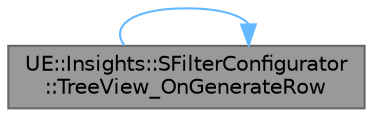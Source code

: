 digraph "UE::Insights::SFilterConfigurator::TreeView_OnGenerateRow"
{
 // INTERACTIVE_SVG=YES
 // LATEX_PDF_SIZE
  bgcolor="transparent";
  edge [fontname=Helvetica,fontsize=10,labelfontname=Helvetica,labelfontsize=10];
  node [fontname=Helvetica,fontsize=10,shape=box,height=0.2,width=0.4];
  rankdir="LR";
  Node1 [id="Node000001",label="UE::Insights::SFilterConfigurator\l::TreeView_OnGenerateRow",height=0.2,width=0.4,color="gray40", fillcolor="grey60", style="filled", fontcolor="black",tooltip="Called by STreeView to generate a table row for the specified item."];
  Node1 -> Node1 [id="edge1_Node000001_Node000001",color="steelblue1",style="solid",tooltip=" "];
}
